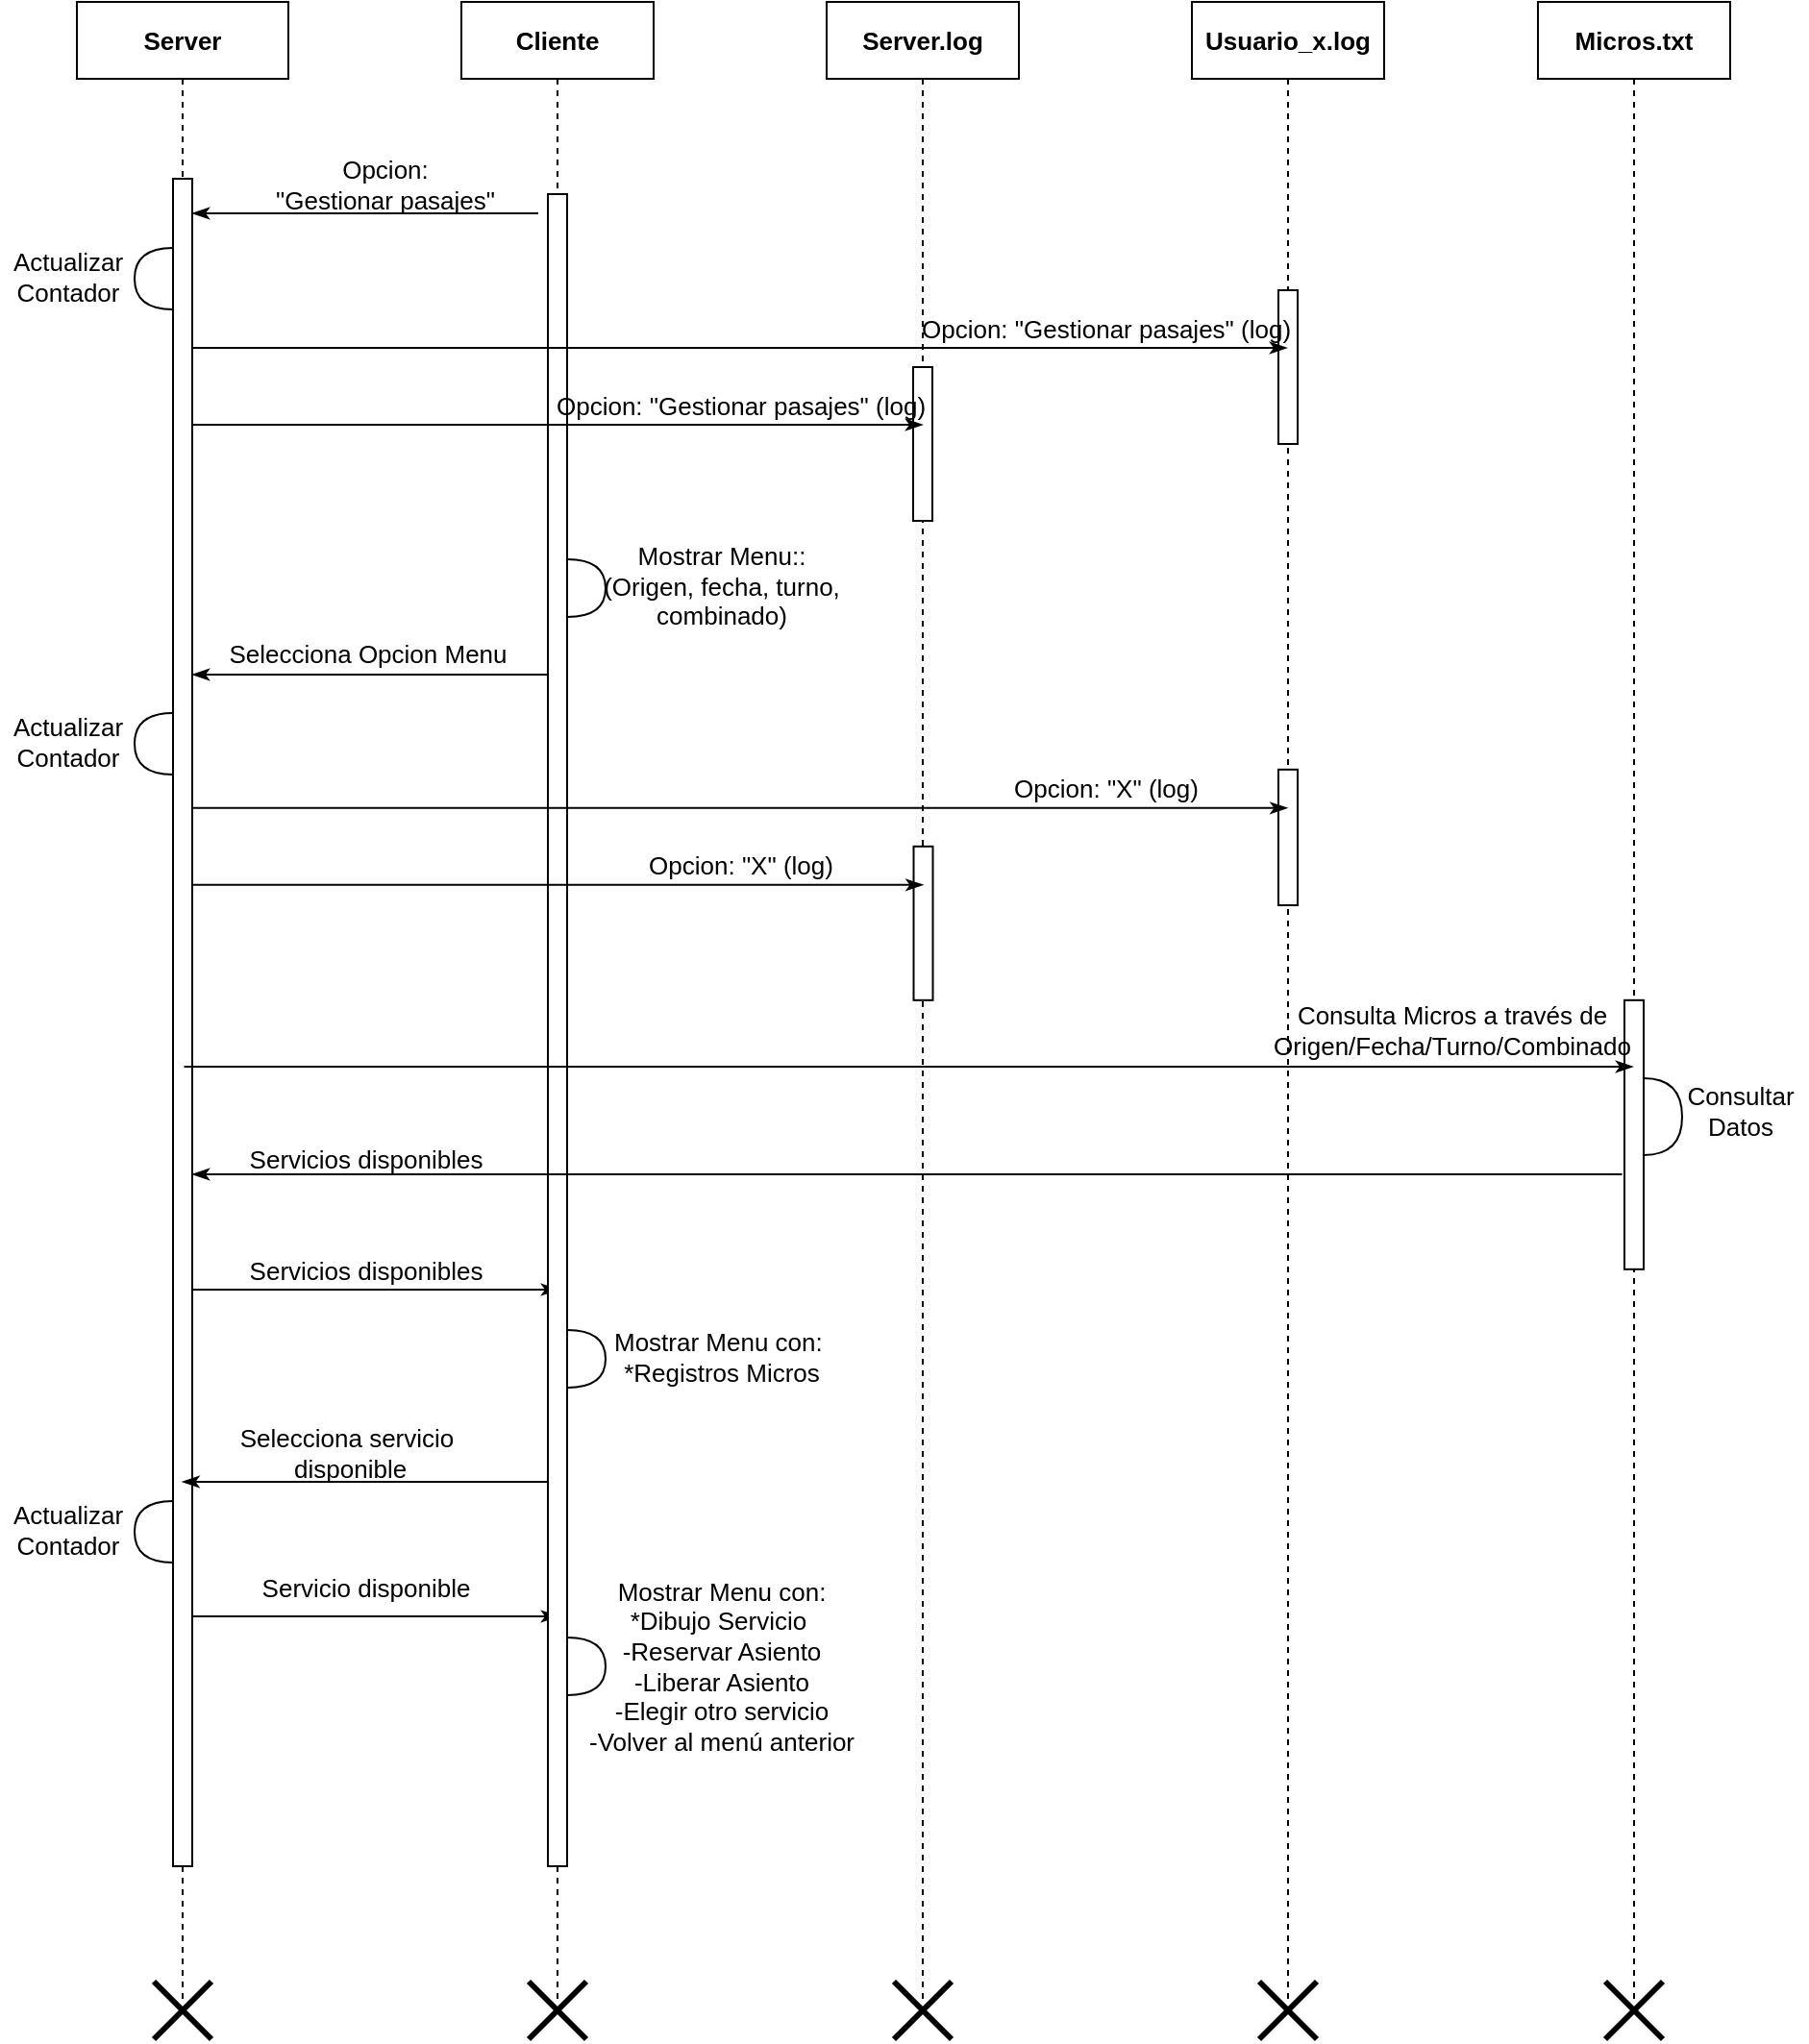 <mxfile version="13.8.1" type="device"><diagram id="Fg9tWaNjEZ4B-ooGvSK3" name="Page-1"><mxGraphModel dx="868" dy="450" grid="1" gridSize="10" guides="1" tooltips="1" connect="1" arrows="1" fold="1" page="1" pageScale="1" pageWidth="827" pageHeight="1169" math="0" shadow="0"><root><mxCell id="0"/><mxCell id="1" parent="0"/><mxCell id="MEVFcc1DbLn5ndGjQ82--2" value="Server" style="shape=umlLifeline;perimeter=lifelinePerimeter;whiteSpace=wrap;html=1;container=1;collapsible=0;recursiveResize=0;outlineConnect=0;fontStyle=1;fontSize=13;" parent="1" vertex="1"><mxGeometry x="50" y="30" width="110" height="1040" as="geometry"/></mxCell><mxCell id="JjLCzJacfNKEvgv5zOUD-8" value="" style="html=1;points=[];perimeter=orthogonalPerimeter;rounded=0;shadow=0;comic=0;labelBackgroundColor=none;strokeWidth=1;fontFamily=Verdana;fontSize=13;align=center;" parent="MEVFcc1DbLn5ndGjQ82--2" vertex="1"><mxGeometry x="50" y="92" width="10" height="878" as="geometry"/></mxCell><mxCell id="JjLCzJacfNKEvgv5zOUD-17" value="" style="endArrow=none;html=1;rounded=0;startArrow=classicThin;startFill=1;fontSize=13;" parent="MEVFcc1DbLn5ndGjQ82--2" edge="1"><mxGeometry relative="1" as="geometry"><mxPoint x="60" y="350" as="sourcePoint"/><mxPoint x="250.5" y="350" as="targetPoint"/></mxGeometry></mxCell><mxCell id="JjLCzJacfNKEvgv5zOUD-40" value="" style="endArrow=classicThin;html=1;rounded=0;startArrow=none;startFill=0;endFill=1;fontSize=13;" parent="MEVFcc1DbLn5ndGjQ82--2" edge="1"><mxGeometry relative="1" as="geometry"><mxPoint x="60" y="670" as="sourcePoint"/><mxPoint x="250.5" y="670" as="targetPoint"/></mxGeometry></mxCell><mxCell id="JjLCzJacfNKEvgv5zOUD-50" value="" style="endArrow=classicThin;html=1;rounded=0;startArrow=none;startFill=0;endFill=1;fontSize=13;" parent="MEVFcc1DbLn5ndGjQ82--2" edge="1"><mxGeometry relative="1" as="geometry"><mxPoint x="60" y="840" as="sourcePoint"/><mxPoint x="250.5" y="840" as="targetPoint"/></mxGeometry></mxCell><mxCell id="MEVFcc1DbLn5ndGjQ82--7" value="Cliente" style="shape=umlLifeline;perimeter=lifelinePerimeter;whiteSpace=wrap;html=1;container=1;collapsible=0;recursiveResize=0;outlineConnect=0;fontStyle=1;fontSize=13;" parent="1" vertex="1"><mxGeometry x="250" y="30" width="100" height="1040" as="geometry"/></mxCell><mxCell id="JjLCzJacfNKEvgv5zOUD-10" value="" style="html=1;points=[];perimeter=orthogonalPerimeter;rounded=0;shadow=0;comic=0;labelBackgroundColor=none;strokeWidth=1;fontFamily=Verdana;fontSize=13;align=center;" parent="MEVFcc1DbLn5ndGjQ82--7" vertex="1"><mxGeometry x="45" y="100" width="10" height="870" as="geometry"/></mxCell><mxCell id="JjLCzJacfNKEvgv5zOUD-15" value="" style="shape=requiredInterface;html=1;verticalLabelPosition=bottom;rotation=0;fontSize=13;" parent="MEVFcc1DbLn5ndGjQ82--7" vertex="1"><mxGeometry x="55" y="290" width="20" height="30" as="geometry"/></mxCell><mxCell id="MEVFcc1DbLn5ndGjQ82--12" value="Server.log" style="shape=umlLifeline;perimeter=lifelinePerimeter;whiteSpace=wrap;html=1;container=1;collapsible=0;recursiveResize=0;outlineConnect=0;fontStyle=1;fontSize=13;" parent="1" vertex="1"><mxGeometry x="440" y="30" width="100" height="1040" as="geometry"/></mxCell><mxCell id="JjLCzJacfNKEvgv5zOUD-11" value="" style="html=1;points=[];perimeter=orthogonalPerimeter;rounded=0;shadow=0;comic=0;labelBackgroundColor=none;strokeWidth=1;fontFamily=Verdana;fontSize=13;align=center;" parent="MEVFcc1DbLn5ndGjQ82--12" vertex="1"><mxGeometry x="45" y="190" width="10" height="80" as="geometry"/></mxCell><mxCell id="JjLCzJacfNKEvgv5zOUD-26" value="" style="html=1;points=[];perimeter=orthogonalPerimeter;rounded=0;shadow=0;comic=0;labelBackgroundColor=none;strokeWidth=1;fontFamily=Verdana;fontSize=13;align=center;" parent="MEVFcc1DbLn5ndGjQ82--12" vertex="1"><mxGeometry x="45.25" y="439.41" width="10" height="80" as="geometry"/></mxCell><mxCell id="MEVFcc1DbLn5ndGjQ82--14" value="Usuario_x.log" style="shape=umlLifeline;perimeter=lifelinePerimeter;whiteSpace=wrap;html=1;container=1;collapsible=0;recursiveResize=0;outlineConnect=0;fontStyle=1;fontSize=13;" parent="1" vertex="1"><mxGeometry x="630" y="30" width="100" height="1040" as="geometry"/></mxCell><mxCell id="JjLCzJacfNKEvgv5zOUD-12" value="" style="html=1;points=[];perimeter=orthogonalPerimeter;rounded=0;shadow=0;comic=0;labelBackgroundColor=none;strokeWidth=1;fontFamily=Verdana;fontSize=13;align=center;" parent="MEVFcc1DbLn5ndGjQ82--14" vertex="1"><mxGeometry x="45" y="150" width="10" height="80" as="geometry"/></mxCell><mxCell id="JjLCzJacfNKEvgv5zOUD-27" value="" style="html=1;points=[];perimeter=orthogonalPerimeter;rounded=0;shadow=0;comic=0;labelBackgroundColor=none;strokeWidth=1;fontFamily=Verdana;fontSize=13;align=center;" parent="MEVFcc1DbLn5ndGjQ82--14" vertex="1"><mxGeometry x="45" y="399.41" width="10" height="70.59" as="geometry"/></mxCell><mxCell id="MEVFcc1DbLn5ndGjQ82--16" value="Micros.txt" style="shape=umlLifeline;perimeter=lifelinePerimeter;whiteSpace=wrap;html=1;container=1;collapsible=0;recursiveResize=0;outlineConnect=0;fontStyle=1;fontSize=13;" parent="1" vertex="1"><mxGeometry x="810" y="30" width="100" height="1040" as="geometry"/></mxCell><mxCell id="JjLCzJacfNKEvgv5zOUD-30" value="" style="html=1;points=[];perimeter=orthogonalPerimeter;rounded=0;shadow=0;comic=0;labelBackgroundColor=none;strokeWidth=1;fontFamily=Verdana;fontSize=13;align=center;" parent="MEVFcc1DbLn5ndGjQ82--16" vertex="1"><mxGeometry x="45" y="519.41" width="10" height="140" as="geometry"/></mxCell><mxCell id="JjLCzJacfNKEvgv5zOUD-33" value="" style="shape=requiredInterface;html=1;verticalLabelPosition=bottom;rotation=0;fontSize=13;" parent="MEVFcc1DbLn5ndGjQ82--16" vertex="1"><mxGeometry x="55" y="560" width="20" height="40" as="geometry"/></mxCell><mxCell id="JjLCzJacfNKEvgv5zOUD-1" value="Opcion: &lt;br style=&quot;font-size: 13px;&quot;&gt;&quot;Gestionar pasajes&quot;" style="text;html=1;align=center;verticalAlign=middle;resizable=0;points=[];autosize=1;fontSize=13;" parent="1" vertex="1"><mxGeometry x="145" y="105" width="130" height="40" as="geometry"/></mxCell><mxCell id="JjLCzJacfNKEvgv5zOUD-2" value="" style="endArrow=classicThin;html=1;rounded=0;startArrow=none;startFill=0;endFill=1;fontSize=13;" parent="1" edge="1"><mxGeometry relative="1" as="geometry"><mxPoint x="110" y="210" as="sourcePoint"/><mxPoint x="679.5" y="210" as="targetPoint"/></mxGeometry></mxCell><mxCell id="JjLCzJacfNKEvgv5zOUD-3" value="&lt;font style=&quot;font-size: 13px;&quot;&gt;Opcion:&amp;nbsp;&quot;Gestionar pasajes&quot;&amp;nbsp;(log)&lt;/font&gt;" style="text;html=1;align=center;verticalAlign=middle;resizable=0;points=[];autosize=1;fontSize=13;" parent="1" vertex="1"><mxGeometry x="480" y="190" width="210" height="20" as="geometry"/></mxCell><mxCell id="JjLCzJacfNKEvgv5zOUD-4" value="" style="endArrow=classicThin;html=1;rounded=0;startArrow=none;startFill=0;endFill=1;fontSize=13;" parent="1" edge="1"><mxGeometry relative="1" as="geometry"><mxPoint x="110" y="250" as="sourcePoint"/><mxPoint x="490" y="250" as="targetPoint"/></mxGeometry></mxCell><mxCell id="JjLCzJacfNKEvgv5zOUD-6" value="" style="shape=requiredInterface;html=1;verticalLabelPosition=bottom;rotation=-180;fontSize=13;" parent="1" vertex="1"><mxGeometry x="80" y="158" width="20" height="32" as="geometry"/></mxCell><mxCell id="JjLCzJacfNKEvgv5zOUD-7" value="Actualizar &lt;br style=&quot;font-size: 13px;&quot;&gt;Contador" style="text;html=1;align=center;verticalAlign=middle;resizable=0;points=[];autosize=1;fontSize=13;" parent="1" vertex="1"><mxGeometry x="10" y="153" width="70" height="40" as="geometry"/></mxCell><mxCell id="JjLCzJacfNKEvgv5zOUD-9" value="" style="endArrow=none;html=1;rounded=0;startArrow=classicThin;startFill=1;fontSize=13;" parent="1" edge="1"><mxGeometry relative="1" as="geometry"><mxPoint x="110" y="140" as="sourcePoint"/><mxPoint x="290" y="140" as="targetPoint"/></mxGeometry></mxCell><mxCell id="JjLCzJacfNKEvgv5zOUD-13" value="&lt;font style=&quot;font-size: 13px;&quot;&gt;Opcion:&amp;nbsp;&quot;Gestionar pasajes&quot;&amp;nbsp;(log)&lt;/font&gt;" style="text;html=1;align=center;verticalAlign=middle;resizable=0;points=[];autosize=1;fontSize=13;" parent="1" vertex="1"><mxGeometry x="290" y="230" width="210" height="20" as="geometry"/></mxCell><mxCell id="JjLCzJacfNKEvgv5zOUD-16" value="Mostrar Menu::&lt;br style=&quot;font-size: 13px;&quot;&gt;(Origen, fecha, turno, &lt;br style=&quot;font-size: 13px;&quot;&gt;combinado)" style="text;html=1;align=center;verticalAlign=middle;resizable=0;points=[];autosize=1;fontSize=13;" parent="1" vertex="1"><mxGeometry x="315" y="309" width="140" height="50" as="geometry"/></mxCell><mxCell id="JjLCzJacfNKEvgv5zOUD-18" value="Selecciona Opcion Menu" style="text;html=1;align=center;verticalAlign=middle;resizable=0;points=[];autosize=1;fontSize=13;" parent="1" vertex="1"><mxGeometry x="121" y="359" width="160" height="20" as="geometry"/></mxCell><mxCell id="JjLCzJacfNKEvgv5zOUD-20" value="" style="shape=requiredInterface;html=1;verticalLabelPosition=bottom;rotation=-180;fontSize=13;" parent="1" vertex="1"><mxGeometry x="80" y="400" width="20" height="32" as="geometry"/></mxCell><mxCell id="JjLCzJacfNKEvgv5zOUD-21" value="Actualizar &lt;br style=&quot;font-size: 13px;&quot;&gt;Contador" style="text;html=1;align=center;verticalAlign=middle;resizable=0;points=[];autosize=1;fontSize=13;" parent="1" vertex="1"><mxGeometry x="10" y="395" width="70" height="40" as="geometry"/></mxCell><mxCell id="JjLCzJacfNKEvgv5zOUD-22" value="" style="endArrow=classicThin;html=1;rounded=0;startArrow=none;startFill=0;endFill=1;fontSize=13;" parent="1" edge="1"><mxGeometry relative="1" as="geometry"><mxPoint x="110.25" y="449.41" as="sourcePoint"/><mxPoint x="679.75" y="449.41" as="targetPoint"/></mxGeometry></mxCell><mxCell id="JjLCzJacfNKEvgv5zOUD-23" value="&lt;font style=&quot;font-size: 13px;&quot;&gt;Opcion:&amp;nbsp;&quot;X&quot;&amp;nbsp;(log)&lt;/font&gt;" style="text;html=1;align=center;verticalAlign=middle;resizable=0;points=[];autosize=1;fontSize=13;" parent="1" vertex="1"><mxGeometry x="530.25" y="429.41" width="110" height="20" as="geometry"/></mxCell><mxCell id="JjLCzJacfNKEvgv5zOUD-24" value="" style="endArrow=classicThin;html=1;rounded=0;startArrow=none;startFill=0;endFill=1;fontSize=13;" parent="1" edge="1"><mxGeometry relative="1" as="geometry"><mxPoint x="110.25" y="489.41" as="sourcePoint"/><mxPoint x="490.25" y="489.41" as="targetPoint"/></mxGeometry></mxCell><mxCell id="JjLCzJacfNKEvgv5zOUD-25" value="&lt;font style=&quot;font-size: 13px;&quot;&gt;Opcion:&amp;nbsp;&quot;X&quot;&amp;nbsp;(log)&lt;/font&gt;" style="text;html=1;align=center;verticalAlign=middle;resizable=0;points=[];autosize=1;fontSize=13;" parent="1" vertex="1"><mxGeometry x="340.25" y="469.41" width="110" height="20" as="geometry"/></mxCell><mxCell id="JjLCzJacfNKEvgv5zOUD-31" value="" style="endArrow=classicThin;html=1;rounded=0;startArrow=none;startFill=0;endFill=1;fontSize=13;" parent="1" target="MEVFcc1DbLn5ndGjQ82--16" edge="1"><mxGeometry relative="1" as="geometry"><mxPoint x="105.75" y="584" as="sourcePoint"/><mxPoint x="780" y="590" as="targetPoint"/></mxGeometry></mxCell><mxCell id="JjLCzJacfNKEvgv5zOUD-32" value="&lt;font style=&quot;font-size: 13px;&quot;&gt;Consulta Micros a través de &lt;br style=&quot;font-size: 13px;&quot;&gt;Origen/Fecha/Turno/Combinado&lt;/font&gt;" style="text;html=1;align=center;verticalAlign=middle;resizable=0;points=[];autosize=1;fontSize=13;" parent="1" vertex="1"><mxGeometry x="665" y="545" width="200" height="40" as="geometry"/></mxCell><mxCell id="JjLCzJacfNKEvgv5zOUD-34" value="Consultar &lt;br style=&quot;font-size: 13px;&quot;&gt;Datos" style="text;html=1;align=center;verticalAlign=middle;resizable=0;points=[];autosize=1;fontSize=13;" parent="1" vertex="1"><mxGeometry x="880" y="587" width="70" height="40" as="geometry"/></mxCell><mxCell id="JjLCzJacfNKEvgv5zOUD-37" value="" style="endArrow=none;html=1;rounded=0;startArrow=classicThin;startFill=1;endFill=0;fontSize=13;" parent="1" edge="1"><mxGeometry relative="1" as="geometry"><mxPoint x="110" y="640" as="sourcePoint"/><mxPoint x="853.75" y="640" as="targetPoint"/></mxGeometry></mxCell><mxCell id="JjLCzJacfNKEvgv5zOUD-39" value="Servicios disponibles" style="text;html=1;align=center;verticalAlign=middle;resizable=0;points=[];autosize=1;fontSize=13;" parent="1" vertex="1"><mxGeometry x="130" y="622" width="140" height="20" as="geometry"/></mxCell><mxCell id="JjLCzJacfNKEvgv5zOUD-42" value="Servicios disponibles" style="text;html=1;align=center;verticalAlign=middle;resizable=0;points=[];autosize=1;fontSize=13;" parent="1" vertex="1"><mxGeometry x="130" y="680" width="140" height="20" as="geometry"/></mxCell><mxCell id="JjLCzJacfNKEvgv5zOUD-43" value="" style="shape=requiredInterface;html=1;verticalLabelPosition=bottom;rotation=0;fontSize=13;" parent="1" vertex="1"><mxGeometry x="305" y="721" width="20" height="30" as="geometry"/></mxCell><mxCell id="JjLCzJacfNKEvgv5zOUD-44" value="Mostrar Menu con:&amp;nbsp;&lt;br style=&quot;font-size: 13px;&quot;&gt;*Registros Micros" style="text;html=1;align=center;verticalAlign=middle;resizable=0;points=[];autosize=1;fontSize=13;" parent="1" vertex="1"><mxGeometry x="320" y="715" width="130" height="40" as="geometry"/></mxCell><mxCell id="JjLCzJacfNKEvgv5zOUD-46" value="" style="endArrow=none;html=1;rounded=0;startArrow=classicThin;startFill=1;fontSize=13;" parent="1" edge="1"><mxGeometry relative="1" as="geometry"><mxPoint x="104.75" y="800" as="sourcePoint"/><mxPoint x="295.25" y="800" as="targetPoint"/></mxGeometry></mxCell><mxCell id="JjLCzJacfNKEvgv5zOUD-47" value="Selecciona servicio&lt;br style=&quot;font-size: 13px;&quot;&gt;&amp;nbsp;disponible" style="text;html=1;align=center;verticalAlign=middle;resizable=0;points=[];autosize=1;fontSize=13;" parent="1" vertex="1"><mxGeometry x="125" y="765" width="130" height="40" as="geometry"/></mxCell><mxCell id="JjLCzJacfNKEvgv5zOUD-48" value="" style="shape=requiredInterface;html=1;verticalLabelPosition=bottom;rotation=-180;fontSize=13;" parent="1" vertex="1"><mxGeometry x="80" y="810" width="20" height="32" as="geometry"/></mxCell><mxCell id="JjLCzJacfNKEvgv5zOUD-49" value="Actualizar &lt;br style=&quot;font-size: 13px;&quot;&gt;Contador" style="text;html=1;align=center;verticalAlign=middle;resizable=0;points=[];autosize=1;fontSize=13;" parent="1" vertex="1"><mxGeometry x="10" y="805" width="70" height="40" as="geometry"/></mxCell><mxCell id="JjLCzJacfNKEvgv5zOUD-52" value="Servicio disponible" style="text;html=1;align=center;verticalAlign=middle;resizable=0;points=[];autosize=1;fontSize=13;" parent="1" vertex="1"><mxGeometry x="140" y="845" width="120" height="20" as="geometry"/></mxCell><mxCell id="JjLCzJacfNKEvgv5zOUD-53" value="" style="shape=requiredInterface;html=1;verticalLabelPosition=bottom;rotation=0;fontSize=13;" parent="1" vertex="1"><mxGeometry x="305" y="881" width="20" height="30" as="geometry"/></mxCell><mxCell id="JjLCzJacfNKEvgv5zOUD-54" value="Mostrar Menu con:&lt;br style=&quot;font-size: 13px;&quot;&gt;*Dibujo Servicio&amp;nbsp;&lt;br style=&quot;font-size: 13px;&quot;&gt;-Reservar Asiento&lt;br style=&quot;font-size: 13px;&quot;&gt;-Liberar Asiento&lt;br style=&quot;font-size: 13px;&quot;&gt;-Elegir otro servicio&lt;br style=&quot;font-size: 13px;&quot;&gt;-Volver al menú anterior" style="text;html=1;align=center;verticalAlign=middle;resizable=0;points=[];autosize=1;fontSize=13;" parent="1" vertex="1"><mxGeometry x="310" y="846" width="150" height="100" as="geometry"/></mxCell><mxCell id="wvmzzZzLaqed1Dz9HNnB-1" value="" style="shape=umlDestroy;whiteSpace=wrap;html=1;strokeWidth=3;fontSize=13;" vertex="1" parent="1"><mxGeometry x="90" y="1060" width="30" height="30" as="geometry"/></mxCell><mxCell id="wvmzzZzLaqed1Dz9HNnB-2" value="" style="shape=umlDestroy;whiteSpace=wrap;html=1;strokeWidth=3;fontSize=13;" vertex="1" parent="1"><mxGeometry x="285" y="1060" width="30" height="30" as="geometry"/></mxCell><mxCell id="wvmzzZzLaqed1Dz9HNnB-3" value="" style="shape=umlDestroy;whiteSpace=wrap;html=1;strokeWidth=3;fontSize=13;" vertex="1" parent="1"><mxGeometry x="475" y="1060" width="30" height="30" as="geometry"/></mxCell><mxCell id="wvmzzZzLaqed1Dz9HNnB-4" value="" style="shape=umlDestroy;whiteSpace=wrap;html=1;strokeWidth=3;fontSize=13;" vertex="1" parent="1"><mxGeometry x="665" y="1060" width="30" height="30" as="geometry"/></mxCell><mxCell id="wvmzzZzLaqed1Dz9HNnB-5" value="" style="shape=umlDestroy;whiteSpace=wrap;html=1;strokeWidth=3;fontSize=13;" vertex="1" parent="1"><mxGeometry x="845" y="1060" width="30" height="30" as="geometry"/></mxCell></root></mxGraphModel></diagram></mxfile>